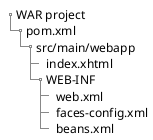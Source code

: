 @startsalt

' Enterprise JSF project.
'
' Copyright 2021-2023 e-Contract.be BV. All rights reserved.
' e-Contract.be BV proprietary/confidential. Use is subject to license terms.

{
    {T
        + WAR project
            ++ pom.xml
                +++ src/main/webapp
                    ++++ index.xhtml
                    ++++ WEB-INF
                        +++++ web.xml
                        +++++ faces-config.xml
                        +++++ beans.xml
    }
}

@endsalt
